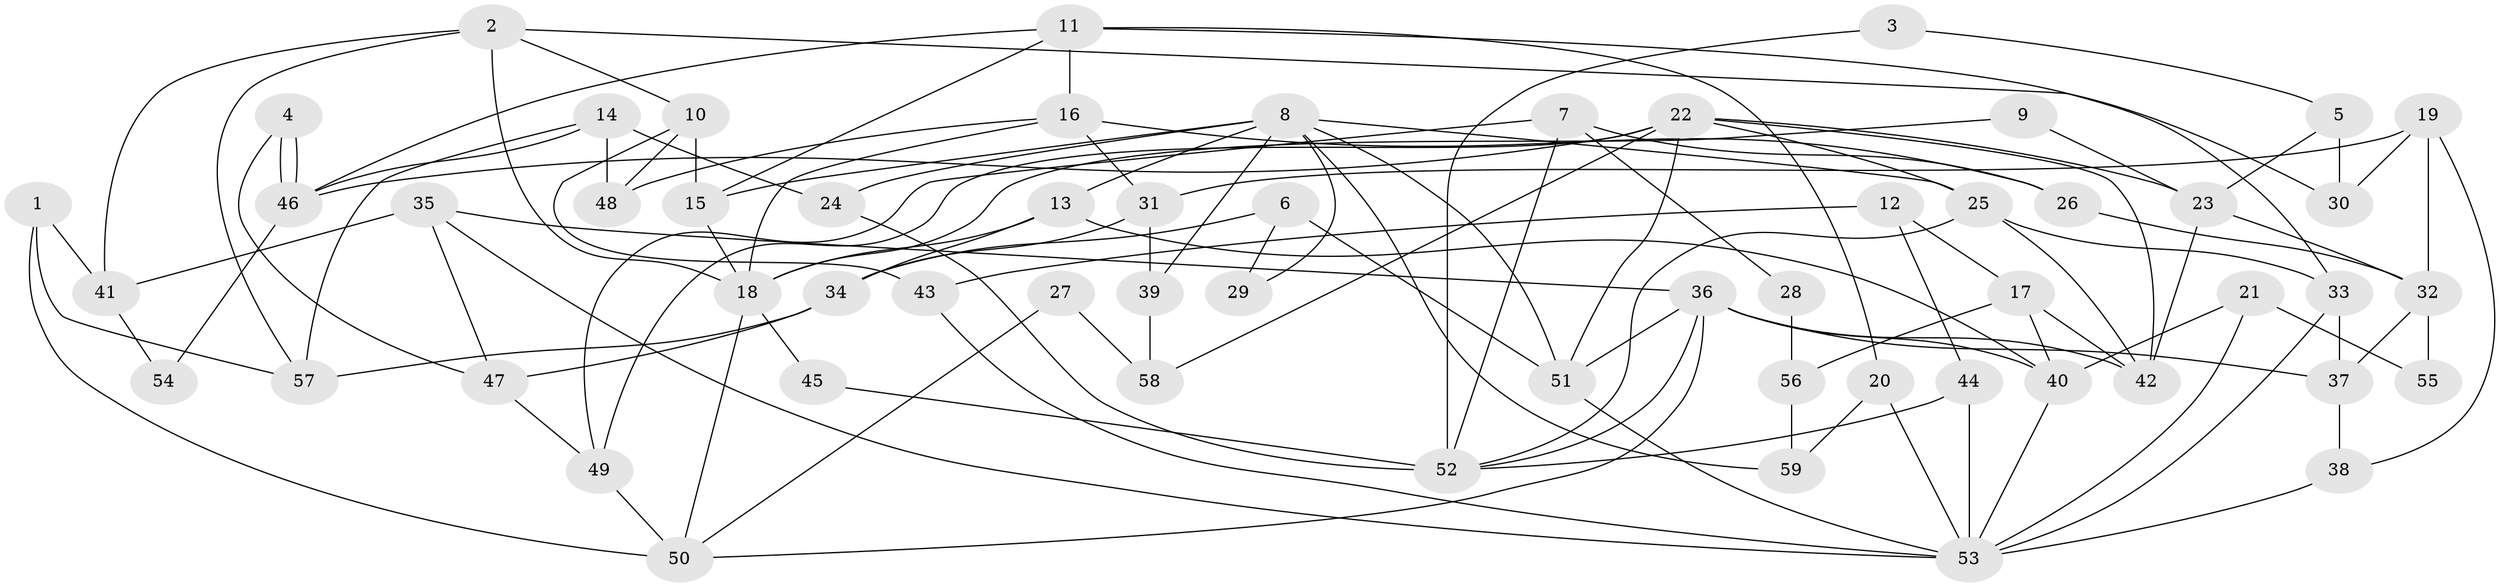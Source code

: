 // Generated by graph-tools (version 1.1) at 2025/26/03/09/25 03:26:16]
// undirected, 59 vertices, 118 edges
graph export_dot {
graph [start="1"]
  node [color=gray90,style=filled];
  1;
  2;
  3;
  4;
  5;
  6;
  7;
  8;
  9;
  10;
  11;
  12;
  13;
  14;
  15;
  16;
  17;
  18;
  19;
  20;
  21;
  22;
  23;
  24;
  25;
  26;
  27;
  28;
  29;
  30;
  31;
  32;
  33;
  34;
  35;
  36;
  37;
  38;
  39;
  40;
  41;
  42;
  43;
  44;
  45;
  46;
  47;
  48;
  49;
  50;
  51;
  52;
  53;
  54;
  55;
  56;
  57;
  58;
  59;
  1 -- 57;
  1 -- 50;
  1 -- 41;
  2 -- 18;
  2 -- 10;
  2 -- 30;
  2 -- 41;
  2 -- 57;
  3 -- 5;
  3 -- 52;
  4 -- 46;
  4 -- 46;
  4 -- 47;
  5 -- 30;
  5 -- 23;
  6 -- 51;
  6 -- 34;
  6 -- 29;
  7 -- 52;
  7 -- 26;
  7 -- 28;
  7 -- 49;
  8 -- 13;
  8 -- 15;
  8 -- 24;
  8 -- 25;
  8 -- 29;
  8 -- 39;
  8 -- 51;
  8 -- 59;
  9 -- 18;
  9 -- 23;
  10 -- 15;
  10 -- 43;
  10 -- 48;
  11 -- 46;
  11 -- 33;
  11 -- 15;
  11 -- 16;
  11 -- 20;
  12 -- 17;
  12 -- 44;
  12 -- 43;
  13 -- 34;
  13 -- 40;
  13 -- 18;
  14 -- 24;
  14 -- 46;
  14 -- 48;
  14 -- 57;
  15 -- 18;
  16 -- 48;
  16 -- 18;
  16 -- 26;
  16 -- 31;
  17 -- 42;
  17 -- 40;
  17 -- 56;
  18 -- 45;
  18 -- 50;
  19 -- 38;
  19 -- 32;
  19 -- 30;
  19 -- 31;
  20 -- 53;
  20 -- 59;
  21 -- 40;
  21 -- 53;
  21 -- 55;
  22 -- 51;
  22 -- 49;
  22 -- 23;
  22 -- 25;
  22 -- 42;
  22 -- 46;
  22 -- 58;
  23 -- 42;
  23 -- 32;
  24 -- 52;
  25 -- 33;
  25 -- 42;
  25 -- 52;
  26 -- 32;
  27 -- 58;
  27 -- 50;
  28 -- 56;
  31 -- 34;
  31 -- 39;
  32 -- 37;
  32 -- 55;
  33 -- 53;
  33 -- 37;
  34 -- 57;
  34 -- 47;
  35 -- 47;
  35 -- 41;
  35 -- 36;
  35 -- 53;
  36 -- 42;
  36 -- 37;
  36 -- 40;
  36 -- 50;
  36 -- 51;
  36 -- 52;
  37 -- 38;
  38 -- 53;
  39 -- 58;
  40 -- 53;
  41 -- 54;
  43 -- 53;
  44 -- 53;
  44 -- 52;
  45 -- 52;
  46 -- 54;
  47 -- 49;
  49 -- 50;
  51 -- 53;
  56 -- 59;
}
